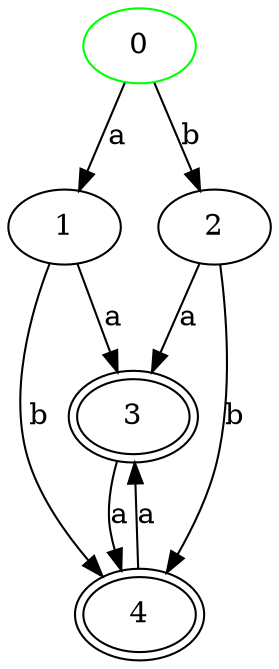 digraph { 
0->1[label="a"];
0->2[label="b"];
1->3[label="a"];
2->4[label="b"];
2->3[label="a"];
1->4[label="b"];
4->3[label="a"];
3->4[label="a"];
0 [color=green];
3 [peripheries=2];
4 [peripheries=2];
}